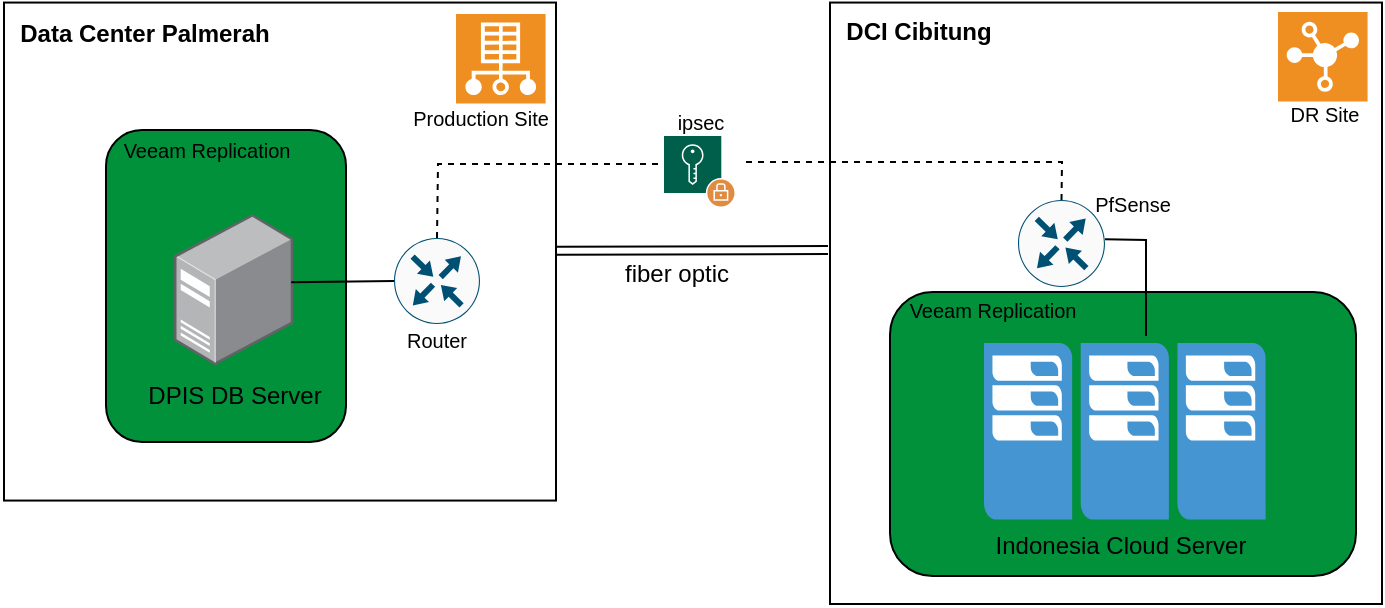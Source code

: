 <mxfile version="20.2.7" type="github">
  <diagram id="gJglTT8E4WTCVQhx8afm" name="Page-1">
    <mxGraphModel dx="918" dy="505" grid="0" gridSize="10" guides="1" tooltips="1" connect="1" arrows="1" fold="1" page="1" pageScale="1" pageWidth="850" pageHeight="1100" math="0" shadow="0">
      <root>
        <mxCell id="0" />
        <mxCell id="1" parent="0" />
        <mxCell id="0rOF9EZ3HCnSU4P0p_L--8" value="" style="rounded=0;whiteSpace=wrap;html=1;" vertex="1" parent="1">
          <mxGeometry x="79" y="697.28" width="276" height="249" as="geometry" />
        </mxCell>
        <mxCell id="0rOF9EZ3HCnSU4P0p_L--9" value="&lt;b&gt;Data Center Palmerah&lt;/b&gt;" style="text;html=1;resizable=0;autosize=1;align=center;verticalAlign=middle;points=[];fillColor=none;strokeColor=none;rounded=0;" vertex="1" parent="1">
          <mxGeometry x="77" y="700" width="143" height="26" as="geometry" />
        </mxCell>
        <mxCell id="0rOF9EZ3HCnSU4P0p_L--10" value="" style="rounded=0;whiteSpace=wrap;html=1;" vertex="1" parent="1">
          <mxGeometry x="492" y="697.28" width="276" height="300.72" as="geometry" />
        </mxCell>
        <mxCell id="0rOF9EZ3HCnSU4P0p_L--13" value="&lt;b&gt;DCI Cibitung&lt;/b&gt;" style="text;html=1;resizable=0;autosize=1;align=center;verticalAlign=middle;points=[];fillColor=none;strokeColor=none;rounded=0;" vertex="1" parent="1">
          <mxGeometry x="490" y="699.28" width="91" height="26" as="geometry" />
        </mxCell>
        <mxCell id="0rOF9EZ3HCnSU4P0p_L--15" value="" style="pointerEvents=1;shadow=0;dashed=0;html=1;strokeColor=none;fillColor=#EF8F21;labelPosition=center;verticalLabelPosition=bottom;verticalAlign=top;align=center;outlineConnect=0;shape=mxgraph.veeam.dr_site;" vertex="1" parent="1">
          <mxGeometry x="716" y="702" width="44.8" height="44.8" as="geometry" />
        </mxCell>
        <mxCell id="0rOF9EZ3HCnSU4P0p_L--16" value="" style="pointerEvents=1;shadow=0;dashed=0;html=1;strokeColor=none;fillColor=#EF8F21;labelPosition=center;verticalLabelPosition=bottom;verticalAlign=top;align=center;outlineConnect=0;shape=mxgraph.veeam.production_site;" vertex="1" parent="1">
          <mxGeometry x="305" y="703" width="44.8" height="44.8" as="geometry" />
        </mxCell>
        <mxCell id="0rOF9EZ3HCnSU4P0p_L--21" value="fiber optic" style="text;html=1;resizable=0;autosize=1;align=center;verticalAlign=middle;points=[];fillColor=none;strokeColor=none;rounded=0;" vertex="1" parent="1">
          <mxGeometry x="380" y="820" width="70" height="26" as="geometry" />
        </mxCell>
        <mxCell id="0rOF9EZ3HCnSU4P0p_L--22" value="" style="shape=link;html=1;rounded=0;" edge="1" parent="1">
          <mxGeometry width="100" relative="1" as="geometry">
            <mxPoint x="355" y="821.387" as="sourcePoint" />
            <mxPoint x="491" y="821" as="targetPoint" />
          </mxGeometry>
        </mxCell>
        <mxCell id="0rOF9EZ3HCnSU4P0p_L--23" value="" style="sketch=0;pointerEvents=1;shadow=0;dashed=0;html=1;strokeColor=none;fillColor=#005F4B;labelPosition=center;verticalLabelPosition=bottom;verticalAlign=top;align=center;outlineConnect=0;shape=mxgraph.veeam2.encryption_key;" vertex="1" parent="1">
          <mxGeometry x="409" y="764" width="36" height="36" as="geometry" />
        </mxCell>
        <mxCell id="0rOF9EZ3HCnSU4P0p_L--24" value="" style="sketch=0;points=[[0.5,0,0],[1,0.5,0],[0.5,1,0],[0,0.5,0],[0.145,0.145,0],[0.856,0.145,0],[0.855,0.856,0],[0.145,0.855,0]];verticalLabelPosition=bottom;html=1;verticalAlign=top;aspect=fixed;align=center;pointerEvents=1;shape=mxgraph.cisco19.rect;prIcon=router;fillColor=#FAFAFA;strokeColor=#005073;" vertex="1" parent="1">
          <mxGeometry x="274" y="815" width="43" height="43" as="geometry" />
        </mxCell>
        <mxCell id="0rOF9EZ3HCnSU4P0p_L--27" value="" style="endArrow=none;dashed=1;html=1;rounded=0;exitX=0.5;exitY=0;exitDx=0;exitDy=0;exitPerimeter=0;" edge="1" parent="1" source="0rOF9EZ3HCnSU4P0p_L--24">
          <mxGeometry width="50" height="50" relative="1" as="geometry">
            <mxPoint x="359" y="828" as="sourcePoint" />
            <mxPoint x="409" y="778" as="targetPoint" />
            <Array as="points">
              <mxPoint x="296" y="778" />
            </Array>
          </mxGeometry>
        </mxCell>
        <mxCell id="0rOF9EZ3HCnSU4P0p_L--28" value="" style="endArrow=none;dashed=1;html=1;rounded=0;exitX=0.5;exitY=0;exitDx=0;exitDy=0;exitPerimeter=0;" edge="1" parent="1" source="0rOF9EZ3HCnSU4P0p_L--26">
          <mxGeometry width="50" height="50" relative="1" as="geometry">
            <mxPoint x="305.5" y="806" as="sourcePoint" />
            <mxPoint x="448" y="777" as="targetPoint" />
            <Array as="points">
              <mxPoint x="608" y="777" />
            </Array>
          </mxGeometry>
        </mxCell>
        <mxCell id="0rOF9EZ3HCnSU4P0p_L--33" value="&lt;font style=&quot;font-size: 10px;&quot;&gt;Production Site&lt;/font&gt;" style="text;html=1;resizable=0;autosize=1;align=center;verticalAlign=middle;points=[];fillColor=none;strokeColor=none;rounded=0;" vertex="1" parent="1">
          <mxGeometry x="274" y="742" width="86" height="26" as="geometry" />
        </mxCell>
        <mxCell id="0rOF9EZ3HCnSU4P0p_L--34" value="&lt;font style=&quot;font-size: 10px;&quot;&gt;DR Site&lt;/font&gt;" style="text;html=1;resizable=0;autosize=1;align=center;verticalAlign=middle;points=[];fillColor=none;strokeColor=none;rounded=0;" vertex="1" parent="1">
          <mxGeometry x="713.4" y="740" width="52" height="26" as="geometry" />
        </mxCell>
        <mxCell id="0rOF9EZ3HCnSU4P0p_L--36" value="" style="rounded=1;whiteSpace=wrap;html=1;fontSize=10;fillColor=#02913B;" vertex="1" parent="1">
          <mxGeometry x="130" y="761" width="120" height="156" as="geometry" />
        </mxCell>
        <mxCell id="0rOF9EZ3HCnSU4P0p_L--5" value="" style="points=[];aspect=fixed;html=1;align=center;shadow=0;dashed=0;image;image=img/lib/allied_telesis/computer_and_terminals/Server_Desktop.svg;" vertex="1" parent="1">
          <mxGeometry x="164" y="803" width="59.6" height="75.55" as="geometry" />
        </mxCell>
        <mxCell id="0rOF9EZ3HCnSU4P0p_L--30" value="" style="endArrow=none;html=1;rounded=0;entryX=0;entryY=0.5;entryDx=0;entryDy=0;entryPerimeter=0;exitX=0.983;exitY=0.452;exitDx=0;exitDy=0;exitPerimeter=0;" edge="1" parent="1" source="0rOF9EZ3HCnSU4P0p_L--5" target="0rOF9EZ3HCnSU4P0p_L--24">
          <mxGeometry width="50" height="50" relative="1" as="geometry">
            <mxPoint x="404" y="854" as="sourcePoint" />
            <mxPoint x="454" y="804" as="targetPoint" />
          </mxGeometry>
        </mxCell>
        <mxCell id="0rOF9EZ3HCnSU4P0p_L--7" value="DPIS DB Server" style="text;html=1;resizable=0;autosize=1;align=center;verticalAlign=middle;points=[];fillColor=none;strokeColor=none;rounded=0;" vertex="1" parent="1">
          <mxGeometry x="141.3" y="881" width="105" height="26" as="geometry" />
        </mxCell>
        <mxCell id="0rOF9EZ3HCnSU4P0p_L--37" value="&lt;font style=&quot;font-size: 10px;&quot;&gt;Veeam Replication&lt;/font&gt;" style="text;html=1;resizable=0;autosize=1;align=center;verticalAlign=middle;points=[];fillColor=none;strokeColor=none;rounded=0;" vertex="1" parent="1">
          <mxGeometry x="129" y="758" width="101" height="26" as="geometry" />
        </mxCell>
        <mxCell id="0rOF9EZ3HCnSU4P0p_L--38" value="" style="rounded=1;whiteSpace=wrap;html=1;fontSize=10;fillColor=#02913B;" vertex="1" parent="1">
          <mxGeometry x="522" y="842" width="233" height="142" as="geometry" />
        </mxCell>
        <mxCell id="0rOF9EZ3HCnSU4P0p_L--39" value="&lt;font style=&quot;font-size: 10px;&quot;&gt;Veeam Replication&lt;/font&gt;" style="text;html=1;resizable=0;autosize=1;align=center;verticalAlign=middle;points=[];fillColor=none;strokeColor=none;rounded=0;" vertex="1" parent="1">
          <mxGeometry x="522" y="838.14" width="101" height="26" as="geometry" />
        </mxCell>
        <mxCell id="0rOF9EZ3HCnSU4P0p_L--18" value="" style="pointerEvents=1;shadow=0;dashed=0;html=1;strokeColor=none;fillColor=#4495D1;labelPosition=center;verticalLabelPosition=bottom;verticalAlign=top;align=center;outlineConnect=0;shape=mxgraph.veeam.cluster;" vertex="1" parent="1">
          <mxGeometry x="569" y="867.54" width="140.8" height="88.2" as="geometry" />
        </mxCell>
        <mxCell id="0rOF9EZ3HCnSU4P0p_L--32" value="" style="endArrow=none;html=1;rounded=0;exitX=0.983;exitY=0.452;exitDx=0;exitDy=0;exitPerimeter=0;" edge="1" parent="1">
          <mxGeometry width="50" height="50" relative="1" as="geometry">
            <mxPoint x="629.497" y="815.649" as="sourcePoint" />
            <mxPoint x="650" y="864" as="targetPoint" />
            <Array as="points">
              <mxPoint x="650" y="816" />
            </Array>
          </mxGeometry>
        </mxCell>
        <mxCell id="0rOF9EZ3HCnSU4P0p_L--26" value="" style="sketch=0;points=[[0.5,0,0],[1,0.5,0],[0.5,1,0],[0,0.5,0],[0.145,0.145,0],[0.856,0.145,0],[0.855,0.856,0],[0.145,0.855,0]];verticalLabelPosition=bottom;html=1;verticalAlign=top;aspect=fixed;align=center;pointerEvents=1;shape=mxgraph.cisco19.rect;prIcon=router;fillColor=#FAFAFA;strokeColor=#005073;" vertex="1" parent="1">
          <mxGeometry x="586" y="796" width="43.5" height="43.5" as="geometry" />
        </mxCell>
        <mxCell id="0rOF9EZ3HCnSU4P0p_L--19" value="Indonesia Cloud Server" style="text;html=1;resizable=0;autosize=1;align=center;verticalAlign=middle;points=[];fillColor=none;strokeColor=none;rounded=0;" vertex="1" parent="1">
          <mxGeometry x="565" y="955.74" width="143" height="26" as="geometry" />
        </mxCell>
        <mxCell id="0rOF9EZ3HCnSU4P0p_L--40" value="&lt;font style=&quot;font-size: 10px;&quot;&gt;Router&lt;/font&gt;" style="text;html=1;resizable=0;autosize=1;align=center;verticalAlign=middle;points=[];fillColor=none;strokeColor=none;rounded=0;" vertex="1" parent="1">
          <mxGeometry x="271" y="852.55" width="48" height="26" as="geometry" />
        </mxCell>
        <mxCell id="0rOF9EZ3HCnSU4P0p_L--41" value="&lt;font style=&quot;font-size: 10px;&quot;&gt;PfSense&lt;/font&gt;" style="text;html=1;resizable=0;autosize=1;align=center;verticalAlign=middle;points=[];fillColor=none;strokeColor=none;rounded=0;" vertex="1" parent="1">
          <mxGeometry x="615.4" y="785" width="56" height="26" as="geometry" />
        </mxCell>
        <mxCell id="0rOF9EZ3HCnSU4P0p_L--42" value="&lt;font style=&quot;font-size: 10px;&quot;&gt;ipsec&lt;/font&gt;" style="text;html=1;resizable=0;autosize=1;align=center;verticalAlign=middle;points=[];fillColor=none;strokeColor=none;rounded=0;" vertex="1" parent="1">
          <mxGeometry x="406.5" y="744" width="41" height="26" as="geometry" />
        </mxCell>
      </root>
    </mxGraphModel>
  </diagram>
</mxfile>

